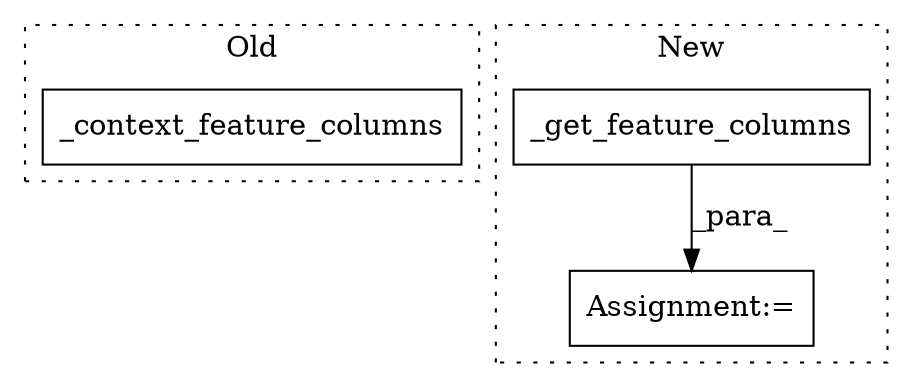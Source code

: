 digraph G {
subgraph cluster0 {
1 [label="_context_feature_columns" a="32" s="2608" l="26" shape="box"];
label = "Old";
style="dotted";
}
subgraph cluster1 {
2 [label="_get_feature_columns" a="32" s="3591" l="22" shape="box"];
3 [label="Assignment:=" a="7" s="3589" l="2" shape="box"];
label = "New";
style="dotted";
}
2 -> 3 [label="_para_"];
}